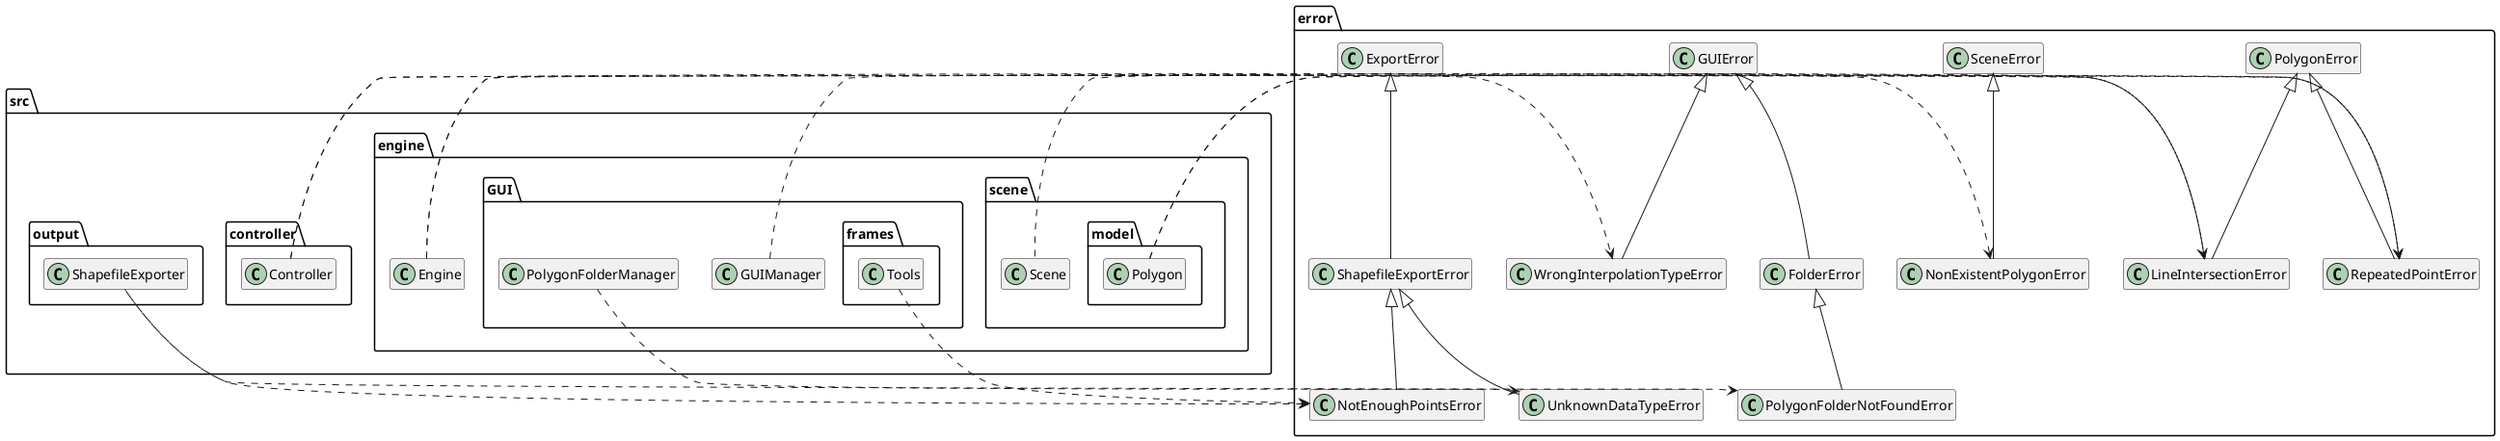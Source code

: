 @startuml

!startsub INTERNAL
package error {
    class PolygonError
    class RepeatedPointError
    class LineIntersectionError
    class NonExistentPolygonError
    class SceneError
    class ExportError
    class ShapefileExportError
    class NotEnoughPointsError
    class FolderError
    class GUIError
    class PolygonFolderNotFoundError
    class UnknownDataTypeError
    class WrongInterpolationTypeError
}

PolygonError <|-- RepeatedPointError
PolygonError <|-- LineIntersectionError
SceneError <|-- NonExistentPolygonError
ExportError <|-- ShapefileExportError
ShapefileExportError <|-- NotEnoughPointsError
ShapefileExportError <|-- UnknownDataTypeError
GUIError <|-- WrongInterpolationTypeError
GUIError <|-- FolderError
FolderError <|-- PolygonFolderNotFoundError
!endsub

!if (%false())
    !startsub EXTERNAL
        Engine .> RepeatedPointError
        Controller .> LineIntersectionError
        Controller .> RepeatedPointError
        model.Polygon .> LineIntersectionError
        Polygon .> RepeatedPointError
        ShapefileExporter -u.> NotEnoughPointsError
        ShapefileExporter -u.> UnknownDataTypeError
        Tools .> NotEnoughPointsError
        GUIManager .> WrongInterpolationTypeError
        PolygonFolderManager .> PolygonFolderNotFoundError
        Scene -u.> NonExistentPolygonError
    !endsub
!endif

hide members
src.engine.Engine .> LineIntersectionError
src.engine.Engine .> RepeatedPointError
src.controller.Controller .> LineIntersectionError
src.controller.Controller .> RepeatedPointError
src.engine.scene.model.Polygon .> LineIntersectionError
src.engine.scene.model.Polygon .> RepeatedPointError
src.output.ShapefileExporter -u.> NotEnoughPointsError
src.output.ShapefileExporter -u.> UnknownDataTypeError
src.engine.GUI.frames.Tools .> NotEnoughPointsError
src.engine.GUI.GUIManager .> WrongInterpolationTypeError
src.engine.GUI.PolygonFolderManager .> PolygonFolderNotFoundError
src.engine.scene.Scene -u.> NonExistentPolygonError
@enduml